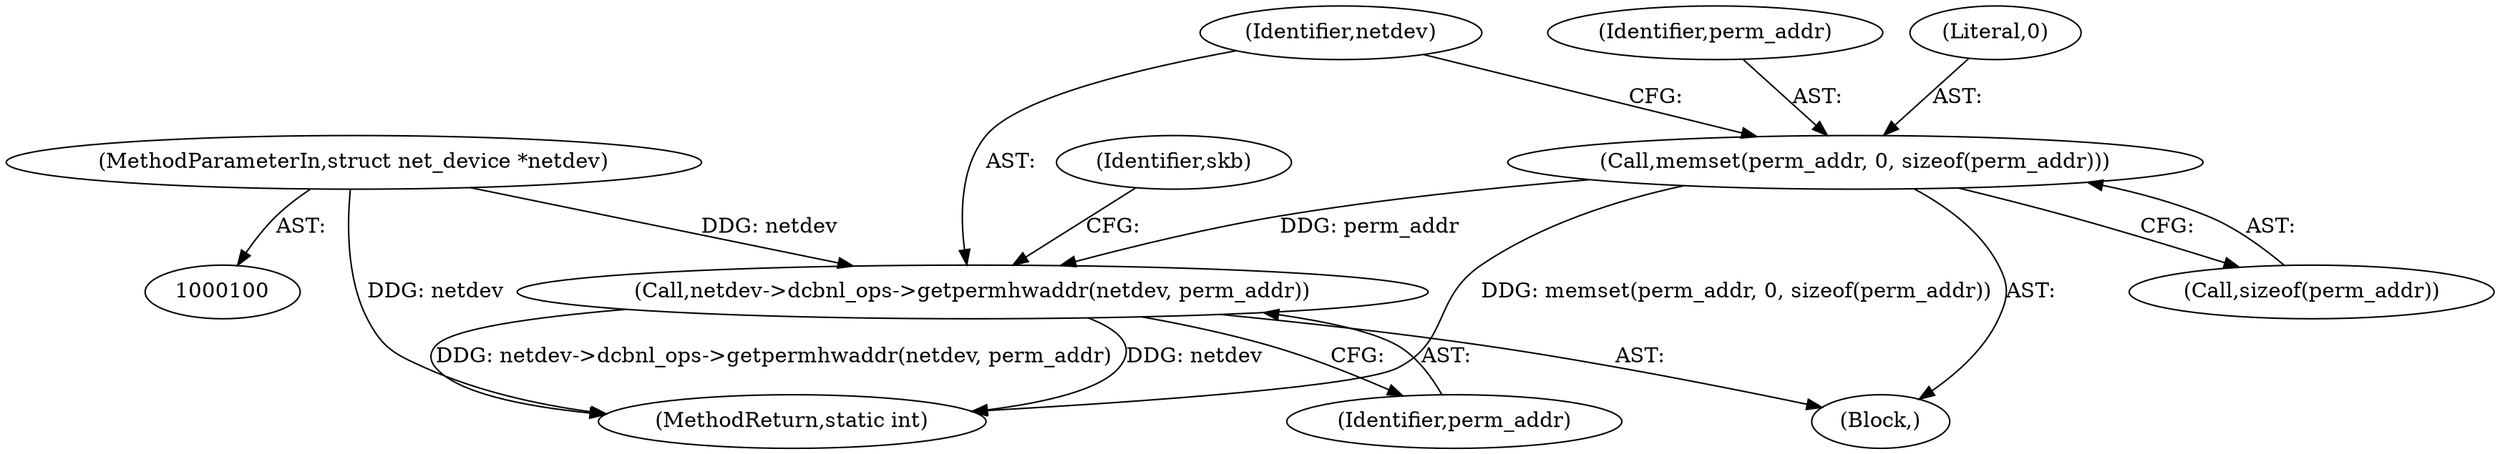 digraph "0_linux_29cd8ae0e1a39e239a3a7b67da1986add1199fc0_0@pointer" {
"1000123" [label="(Call,netdev->dcbnl_ops->getpermhwaddr(netdev, perm_addr))"];
"1000101" [label="(MethodParameterIn,struct net_device *netdev)"];
"1000118" [label="(Call,memset(perm_addr, 0, sizeof(perm_addr)))"];
"1000133" [label="(MethodReturn,static int)"];
"1000101" [label="(MethodParameterIn,struct net_device *netdev)"];
"1000120" [label="(Literal,0)"];
"1000119" [label="(Identifier,perm_addr)"];
"1000128" [label="(Identifier,skb)"];
"1000121" [label="(Call,sizeof(perm_addr))"];
"1000125" [label="(Identifier,perm_addr)"];
"1000123" [label="(Call,netdev->dcbnl_ops->getpermhwaddr(netdev, perm_addr))"];
"1000106" [label="(Block,)"];
"1000124" [label="(Identifier,netdev)"];
"1000118" [label="(Call,memset(perm_addr, 0, sizeof(perm_addr)))"];
"1000123" -> "1000106"  [label="AST: "];
"1000123" -> "1000125"  [label="CFG: "];
"1000124" -> "1000123"  [label="AST: "];
"1000125" -> "1000123"  [label="AST: "];
"1000128" -> "1000123"  [label="CFG: "];
"1000123" -> "1000133"  [label="DDG: netdev"];
"1000123" -> "1000133"  [label="DDG: netdev->dcbnl_ops->getpermhwaddr(netdev, perm_addr)"];
"1000101" -> "1000123"  [label="DDG: netdev"];
"1000118" -> "1000123"  [label="DDG: perm_addr"];
"1000101" -> "1000100"  [label="AST: "];
"1000101" -> "1000133"  [label="DDG: netdev"];
"1000118" -> "1000106"  [label="AST: "];
"1000118" -> "1000121"  [label="CFG: "];
"1000119" -> "1000118"  [label="AST: "];
"1000120" -> "1000118"  [label="AST: "];
"1000121" -> "1000118"  [label="AST: "];
"1000124" -> "1000118"  [label="CFG: "];
"1000118" -> "1000133"  [label="DDG: memset(perm_addr, 0, sizeof(perm_addr))"];
}
